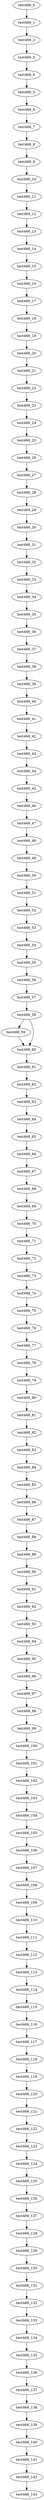 digraph G {
test466_0->test466_1;
test466_1->test466_2;
test466_2->test466_3;
test466_3->test466_4;
test466_4->test466_5;
test466_5->test466_6;
test466_6->test466_7;
test466_7->test466_8;
test466_8->test466_9;
test466_9->test466_10;
test466_10->test466_11;
test466_11->test466_12;
test466_12->test466_13;
test466_13->test466_14;
test466_14->test466_15;
test466_15->test466_16;
test466_16->test466_17;
test466_17->test466_18;
test466_18->test466_19;
test466_19->test466_20;
test466_20->test466_21;
test466_21->test466_22;
test466_22->test466_23;
test466_23->test466_24;
test466_24->test466_25;
test466_25->test466_26;
test466_26->test466_27;
test466_27->test466_28;
test466_28->test466_29;
test466_29->test466_30;
test466_30->test466_31;
test466_31->test466_32;
test466_32->test466_33;
test466_33->test466_34;
test466_34->test466_35;
test466_35->test466_36;
test466_36->test466_37;
test466_37->test466_38;
test466_38->test466_39;
test466_39->test466_40;
test466_40->test466_41;
test466_41->test466_42;
test466_42->test466_43;
test466_43->test466_44;
test466_44->test466_45;
test466_45->test466_46;
test466_46->test466_47;
test466_47->test466_48;
test466_48->test466_49;
test466_49->test466_50;
test466_50->test466_51;
test466_51->test466_52;
test466_52->test466_53;
test466_53->test466_54;
test466_54->test466_55;
test466_55->test466_56;
test466_56->test466_57;
test466_57->test466_58;
test466_58->test466_59;
test466_58->test466_60;
test466_59->test466_60;
test466_60->test466_61;
test466_61->test466_62;
test466_62->test466_63;
test466_63->test466_64;
test466_64->test466_65;
test466_65->test466_66;
test466_66->test466_67;
test466_67->test466_68;
test466_68->test466_69;
test466_69->test466_70;
test466_70->test466_71;
test466_71->test466_72;
test466_72->test466_73;
test466_73->test466_74;
test466_74->test466_75;
test466_75->test466_76;
test466_76->test466_77;
test466_77->test466_78;
test466_78->test466_79;
test466_79->test466_80;
test466_80->test466_81;
test466_81->test466_82;
test466_82->test466_83;
test466_83->test466_84;
test466_84->test466_85;
test466_85->test466_86;
test466_86->test466_87;
test466_87->test466_88;
test466_88->test466_89;
test466_89->test466_90;
test466_90->test466_91;
test466_91->test466_92;
test466_92->test466_93;
test466_93->test466_94;
test466_94->test466_95;
test466_95->test466_96;
test466_96->test466_97;
test466_97->test466_98;
test466_98->test466_99;
test466_99->test466_100;
test466_100->test466_101;
test466_101->test466_102;
test466_102->test466_103;
test466_103->test466_104;
test466_104->test466_105;
test466_105->test466_106;
test466_106->test466_107;
test466_107->test466_108;
test466_108->test466_109;
test466_109->test466_110;
test466_110->test466_111;
test466_111->test466_112;
test466_112->test466_113;
test466_113->test466_114;
test466_114->test466_115;
test466_115->test466_116;
test466_116->test466_117;
test466_117->test466_118;
test466_118->test466_119;
test466_119->test466_120;
test466_120->test466_121;
test466_121->test466_122;
test466_122->test466_123;
test466_123->test466_124;
test466_124->test466_125;
test466_125->test466_126;
test466_126->test466_127;
test466_127->test466_128;
test466_128->test466_129;
test466_129->test466_130;
test466_130->test466_131;
test466_131->test466_132;
test466_132->test466_133;
test466_133->test466_134;
test466_134->test466_135;
test466_135->test466_136;
test466_136->test466_137;
test466_137->test466_138;
test466_138->test466_139;
test466_139->test466_140;
test466_140->test466_141;
test466_141->test466_142;
test466_142->test466_143;

}
